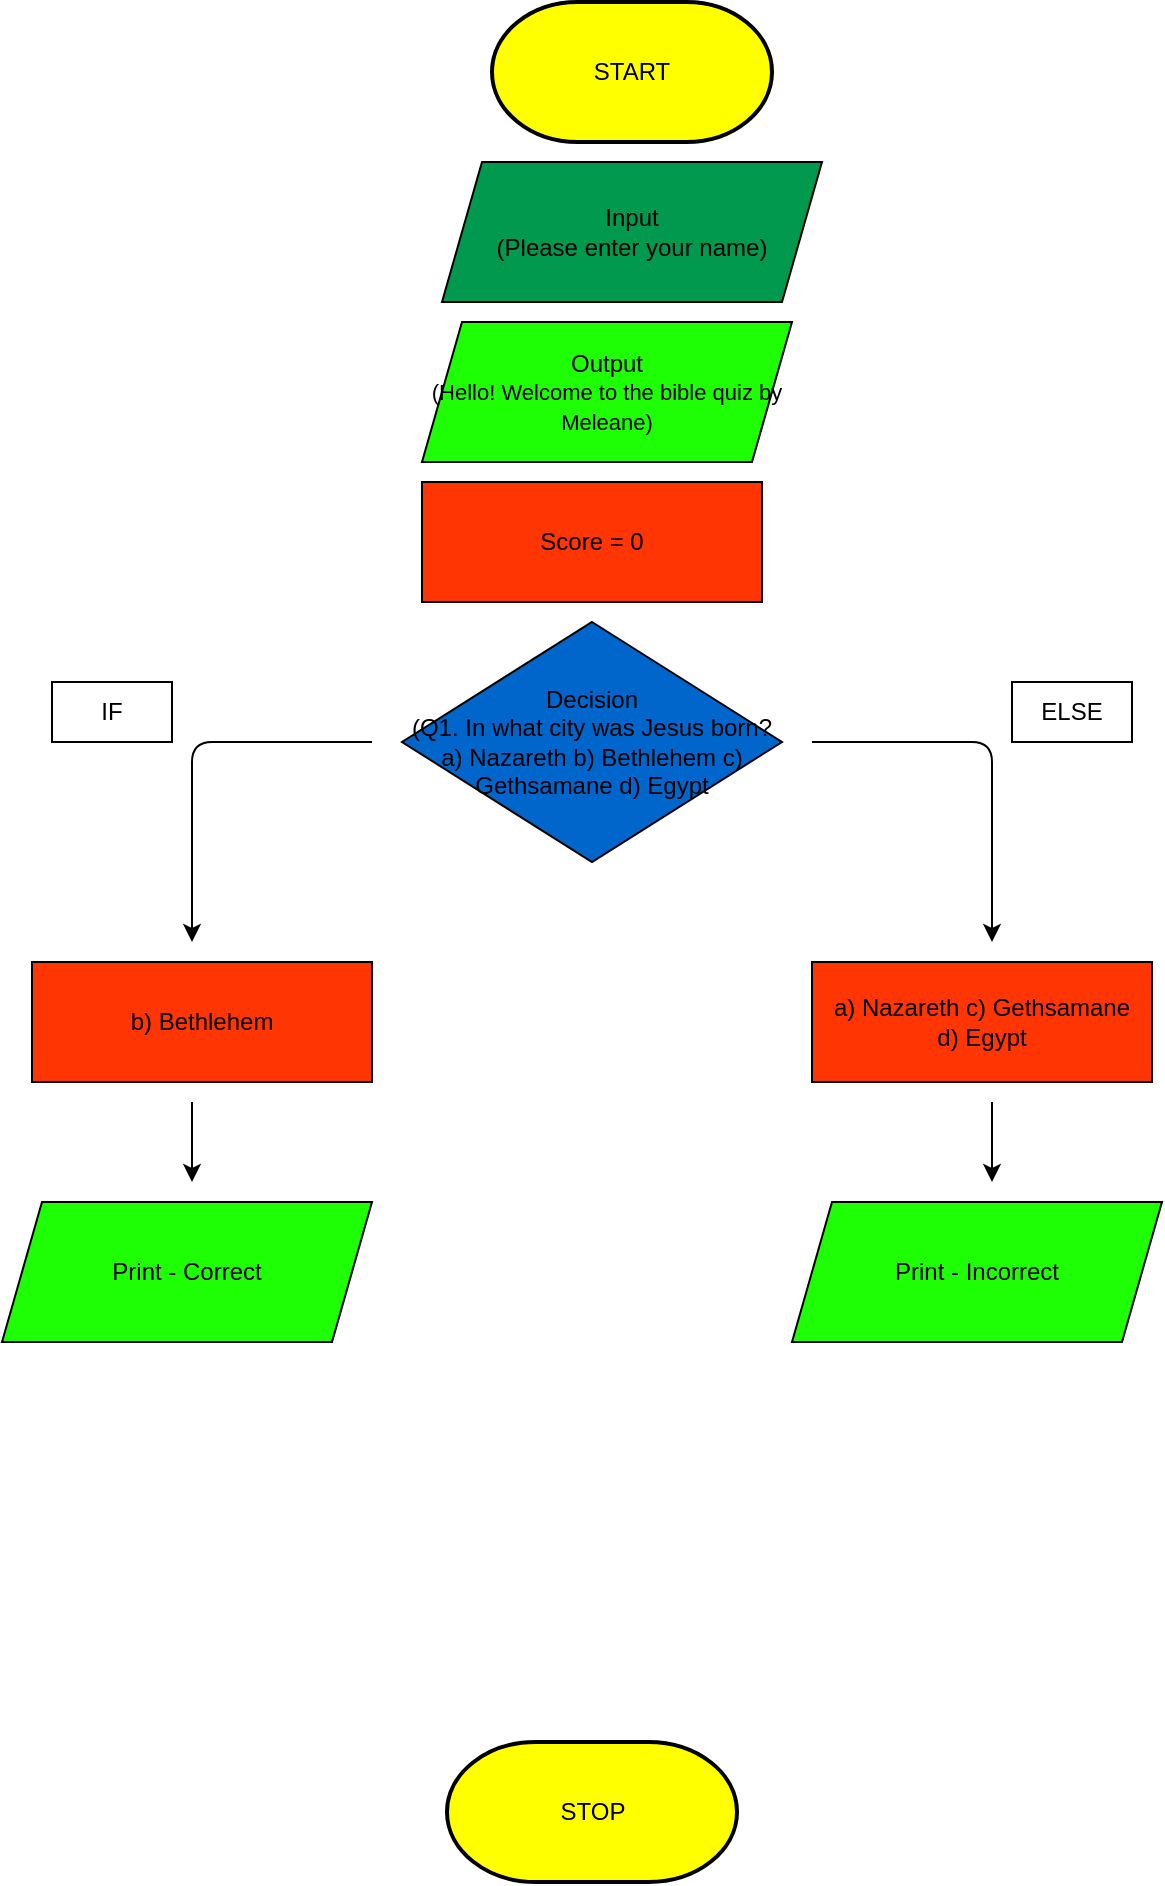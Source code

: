 <mxfile>
    <diagram id="ORZf2WC3BYTbggzDq-X-" name="Page-1">
        <mxGraphModel dx="1522" dy="650" grid="1" gridSize="10" guides="1" tooltips="1" connect="1" arrows="1" fold="1" page="1" pageScale="1" pageWidth="850" pageHeight="1100" math="0" shadow="0">
            <root>
                <mxCell id="0"/>
                <mxCell id="1" parent="0"/>
                <mxCell id="43dZv-fWnXxc7FG_mQIg-3" value="Output&lt;br&gt;&lt;font style=&quot;font-size: 11px&quot;&gt;(Hello! Welcome to the bible quiz by Meleane)&lt;/font&gt;" style="shape=parallelogram;perimeter=parallelogramPerimeter;whiteSpace=wrap;html=1;fixedSize=1;fillColor=#1EFF05;" parent="1" vertex="1">
                    <mxGeometry x="305" y="180" width="185" height="70" as="geometry"/>
                </mxCell>
                <mxCell id="3" value="Score = 0" style="rounded=0;whiteSpace=wrap;html=1;fillColor=#FF3503;" parent="1" vertex="1">
                    <mxGeometry x="305" y="260" width="170" height="60" as="geometry"/>
                </mxCell>
                <mxCell id="6" value="Decision&lt;br&gt;(Q1. In what city was Jesus born?&lt;br&gt;a) Nazareth b) Bethlehem c) Gethsamane d) Egypt" style="rhombus;whiteSpace=wrap;html=1;fillColor=#0066CC;" parent="1" vertex="1">
                    <mxGeometry x="295" y="330" width="190" height="120" as="geometry"/>
                </mxCell>
                <mxCell id="7" value="START" style="strokeWidth=2;html=1;shape=mxgraph.flowchart.terminator;whiteSpace=wrap;fillColor=#FFFF00;" parent="1" vertex="1">
                    <mxGeometry x="340" y="20" width="140" height="70" as="geometry"/>
                </mxCell>
                <mxCell id="8" value="STOP" style="strokeWidth=2;html=1;shape=mxgraph.flowchart.terminator;whiteSpace=wrap;fillColor=#FFFF00;" parent="1" vertex="1">
                    <mxGeometry x="317.5" y="890" width="145" height="70" as="geometry"/>
                </mxCell>
                <mxCell id="10" value="Input&lt;br&gt;(Please enter your name)" style="shape=parallelogram;perimeter=parallelogramPerimeter;whiteSpace=wrap;html=1;fixedSize=1;fillColor=#00994D;" parent="1" vertex="1">
                    <mxGeometry x="315" y="100" width="190" height="70" as="geometry"/>
                </mxCell>
                <mxCell id="11" value="" style="endArrow=classic;html=1;" parent="1" edge="1">
                    <mxGeometry width="50" height="50" relative="1" as="geometry">
                        <mxPoint x="280" y="390" as="sourcePoint"/>
                        <mxPoint x="190" y="490" as="targetPoint"/>
                        <Array as="points">
                            <mxPoint x="190" y="390"/>
                        </Array>
                    </mxGeometry>
                </mxCell>
                <mxCell id="15" value="b) Bethlehem" style="rounded=0;whiteSpace=wrap;html=1;fillColor=#FF3503;" parent="1" vertex="1">
                    <mxGeometry x="110" y="500" width="170" height="60" as="geometry"/>
                </mxCell>
                <mxCell id="16" value="Print - Correct" style="shape=parallelogram;perimeter=parallelogramPerimeter;whiteSpace=wrap;html=1;fixedSize=1;fillColor=#1EFF05;" parent="1" vertex="1">
                    <mxGeometry x="95" y="620" width="185" height="70" as="geometry"/>
                </mxCell>
                <mxCell id="17" value="" style="endArrow=classic;html=1;" parent="1" edge="1">
                    <mxGeometry width="50" height="50" relative="1" as="geometry">
                        <mxPoint x="190" y="570" as="sourcePoint"/>
                        <mxPoint x="190" y="610" as="targetPoint"/>
                        <Array as="points"/>
                    </mxGeometry>
                </mxCell>
                <mxCell id="18" value="" style="endArrow=classic;html=1;" parent="1" edge="1">
                    <mxGeometry width="50" height="50" relative="1" as="geometry">
                        <mxPoint x="500" y="390" as="sourcePoint"/>
                        <mxPoint x="590" y="490" as="targetPoint"/>
                        <Array as="points">
                            <mxPoint x="590" y="390"/>
                        </Array>
                    </mxGeometry>
                </mxCell>
                <mxCell id="19" value="a) Nazareth c) Gethsamane&lt;br&gt;d) Egypt" style="rounded=0;whiteSpace=wrap;html=1;fillColor=#FF3503;" parent="1" vertex="1">
                    <mxGeometry x="500" y="500" width="170" height="60" as="geometry"/>
                </mxCell>
                <mxCell id="20" value="Print - Incorrect" style="shape=parallelogram;perimeter=parallelogramPerimeter;whiteSpace=wrap;html=1;fixedSize=1;fillColor=#1EFF05;" vertex="1" parent="1">
                    <mxGeometry x="490" y="620" width="185" height="70" as="geometry"/>
                </mxCell>
                <mxCell id="21" value="" style="endArrow=classic;html=1;" edge="1" parent="1">
                    <mxGeometry width="50" height="50" relative="1" as="geometry">
                        <mxPoint x="590" y="570" as="sourcePoint"/>
                        <mxPoint x="590" y="610" as="targetPoint"/>
                        <Array as="points"/>
                    </mxGeometry>
                </mxCell>
                <mxCell id="22" value="IF" style="rounded=0;whiteSpace=wrap;html=1;" vertex="1" parent="1">
                    <mxGeometry x="120" y="360" width="60" height="30" as="geometry"/>
                </mxCell>
                <mxCell id="23" value="ELSE" style="rounded=0;whiteSpace=wrap;html=1;" vertex="1" parent="1">
                    <mxGeometry x="600" y="360" width="60" height="30" as="geometry"/>
                </mxCell>
            </root>
        </mxGraphModel>
    </diagram>
</mxfile>